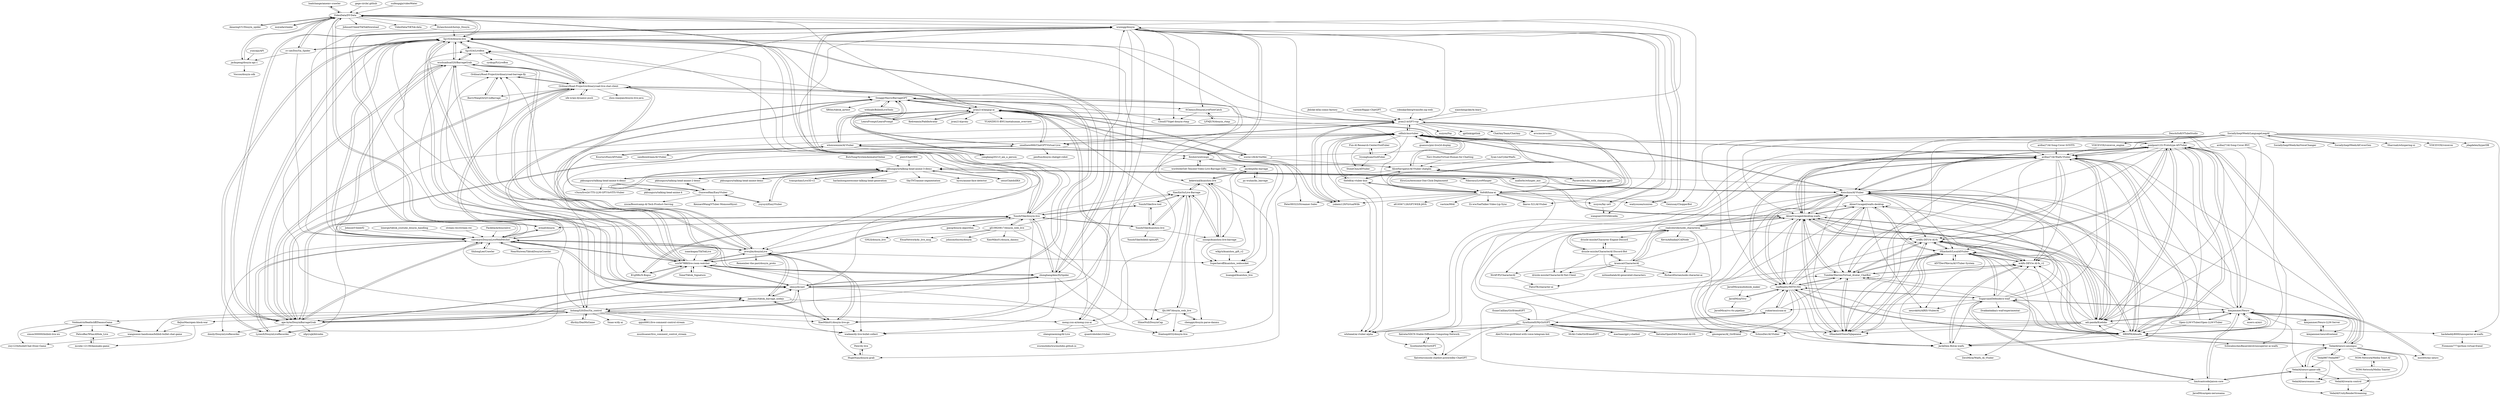 digraph G {
"loadchange/amemv-crawler" -> "VideoData/DY-Data" ["e"=1]
"simon300000/bilibili-live-ws" -> "VoidmatrixHeathcliff/DanmuGame" ["e"=1]
"ButzYung/SystemAnimatorOnline" -> "pkhungurn/talking-head-anime-3-demo" ["e"=1]
"AmazingUU/Douyin_spider" -> "VideoData/DY-Data" ["e"=1]
"guansss/pixi-live2d-display" -> "cdfmlr/muvtuber" ["e"=1]
"xiaochengcike/Ai-learn" -> "jiran214/GPT-vup" ["e"=1]
"uezo/ChatdollKit" -> "pkhungurn/talking-head-anime-3-demo" ["e"=1]
"gege-circle/.github" -> "VideoData/DY-Data" ["e"=1]
"pkhungurn/talking-head-anime-demo" -> "pkhungurn/talking-head-anime-3-demo" ["e"=1]
"DenchiSoft/VTubeStudio" -> "ponlponl123/-Prototype-AIVTuber" ["e"=1]
"DenchiSoft/VTubeStudio" -> "ardha27/AI-Waifu-Vtuber" ["e"=1]
"DenchiSoft/VTubeStudio" -> "adi-panda/Kuebiko" ["e"=1]
"DenchiSoft/VTubeStudio" -> "kimjammer/Neuro" ["e"=1]
"moyada/stealer" -> "VideoData/DY-Data" ["e"=1]
"suifengqjn/videoWater" -> "VideoData/DY-Data" ["e"=1]
"withsalt/BilibiliLiveTools" -> "SwaggyMacro/BarrageGPT" ["e"=1]
"jaydenjd/ks-barrage" -> "kekewind/kuaishou-live"
"jaydenjd/ks-barrage" -> "Superheroff/kuaishou_websocket"
"jaydenjd/ks-barrage" -> "py-wuhao/ks_barrage" ["e"=1]
"jaydenjd/ks-barrage" -> "zzzzqs/kuaishou-live-barrage"
"py-wuhao/ks_barrage" -> "jaydenjd/ks-barrage" ["e"=1]
"VideoData/DY-Data" -> "jackspeng/douyin-api-1"
"VideoData/DY-Data" -> "erma0/douyin" ["e"=1]
"VideoData/DY-Data" -> "cv-cat/DouYin_Spider" ["e"=1]
"VideoData/DY-Data" -> "Sjj1024/douyin-live"
"VideoData/DY-Data" -> "Johnserf-Seed/TikTokDownload" ["e"=1]
"VideoData/DY-Data" -> "VideoData/TiKTok-data" ["e"=1]
"VideoData/DY-Data" -> "AmazingUU/Douyin_spider" ["e"=1]
"VideoData/DY-Data" -> "YunzhiYike/douyin-live"
"VideoData/DY-Data" -> "saermart/DouyinLiveWebFetcher"
"VideoData/DY-Data" -> "loadchange/amemv-crawler" ["e"=1]
"VideoData/DY-Data" -> "moyada/stealer" ["e"=1]
"VideoData/DY-Data" -> "Dylanchouxd/Autojs_Douyin" ["e"=1]
"VideoData/DY-Data" -> "Geniusay/ChopperBot" ["e"=1]
"VideoData/DY-Data" -> "jiran214/langup-ai"
"VideoData/DY-Data" -> "wwengg/douyin"
"pkhungurn/talking-head-anime-2-demo" -> "pkhungurn/talking-head-anime-3-demo" ["e"=1]
"pkhungurn/talking-head-anime-2-demo" -> "GunwooHan/EasyVtuber" ["e"=1]
"VOICEVOX/voicevox_engine" -> "ardha27/AI-Waifu-Vtuber" ["e"=1]
"jackspeng/douyin-api-1" -> "Voccoo/douyin-sdk"
"jackspeng/douyin-api-1" -> "VideoData/DY-Data"
"yuyuyzl/EasyVtuber" -> "GunwooHan/EasyVtuber" ["e"=1]
"yuyuyzl/EasyVtuber" -> "pkhungurn/talking-head-anime-3-demo" ["e"=1]
"GunwooHan/EasyVtuber" -> "yuyuyzl/EasyVtuber" ["e"=1]
"GunwooHan/EasyVtuber" -> "pkhungurn/talking-head-anime-3-demo"
"GunwooHan/EasyVtuber" -> "pkhungurn/talking-head-anime-2-demo" ["e"=1]
"GunwooHan/EasyVtuber" -> "KennardWang/VTuber-MomoseHiyori" ["e"=1]
"GunwooHan/EasyVtuber" -> "zzsza/Boostcamp-AI-Tech-Product-Serving" ["e"=1]
"GunwooHan/EasyVtuber" -> "cdfmlr/muvtuber"
"erma0/douyin" -> "VideoData/DY-Data" ["e"=1]
"erma0/douyin" -> "saermart/DouyinLiveWebFetcher" ["e"=1]
"erma0/douyin" -> "YunzhiYike/douyin-live" ["e"=1]
"qqxx6661/live-comment-control-stream" -> "muzihuaner/live_comment_control_stream"
"VoidmatrixHeathcliff/DanmuGame" -> "wangwenxi-handsome/bilibili-bullet-chat-game"
"VoidmatrixHeathcliff/DanmuGame" -> "PaticoBar/WhacAMole_Live"
"VoidmatrixHeathcliff/DanmuGame" -> "zwy1234/bulletChat-Draw-Game"
"VoidmatrixHeathcliff/DanmuGame" -> "simon300000/bilibili-live-ws" ["e"=1]
"isaackogan/TikTokLive" -> "scx567888/live-room-watcher" ["e"=1]
"gll19920817/douyin_web_live" -> "johnsmithsren/douyin"
"gll19920817/douyin_web_live" -> "XiaoMiku01/douyin_danmu"
"gll19920817/douyin_web_live" -> "GNLX/douyin_live"
"gll19920817/douyin_web_live" -> "EhuaNetwork/dy_live_msg"
"gll19920817/douyin_web_live" -> "XiaoXinYo/Live-Barrage"
"gll19920817/douyin_web_live" -> "YunzhiYike/douyin-live"
"gll19920817/douyin_web_live" -> "SlimeNull/DouyinCap"
"machaao/gpt-j-chatbot" -> "Synthintel0/MyGirlGPT"
"yuncaiji/API" -> "jackspeng/douyin-api-1" ["e"=1]
"PaticoBar/WhacAMole_Live" -> "mcube-12139/danmaku-game"
"mcube-12139/danmaku-game" -> "PaticoBar/WhacAMole_Live"
"fjh1997/douyin_web_live" -> "XiaoXinYo/Live-Barrage"
"fjh1997/douyin_web_live" -> "SlimeNull/DouyinCap"
"fjh1997/douyin_web_live" -> "freeloop4032/douyin-live"
"fjh1997/douyin_web_live" -> "chenggx/douyin-parse-danmu"
"Johnserf-Seed/f2" -> "saermart/DouyinLiveWebFetcher" ["e"=1]
"ponlponl123/-Prototype-AIVTuber" -> "HRNPH/AIwaifu"
"ponlponl123/-Prototype-AIVTuber" -> "wAIfu-DEV/w-AI-fu"
"ponlponl123/-Prototype-AIVTuber" -> "kimjammer/Neuro"
"ponlponl123/-Prototype-AIVTuber" -> "adi-panda/Kuebiko"
"ponlponl123/-Prototype-AIVTuber" -> "ardha27/AI-Waifu-Vtuber"
"ponlponl123/-Prototype-AIVTuber" -> "VedalAI/neuro-amongus"
"ponlponl123/-Prototype-AIVTuber" -> "wAIfu-DEV/w-AI-fu_v2"
"ponlponl123/-Prototype-AIVTuber" -> "Koischizo/AI-Vtuber"
"ponlponl123/-Prototype-AIVTuber" -> "AlizerUncaged/desktop-waifu"
"ponlponl123/-Prototype-AIVTuber" -> "TumblerWarren/Virtual_Avatar_ChatBot"
"ponlponl123/-Prototype-AIVTuber" -> "JarikDem-Bot/ai-waifu"
"ponlponl123/-Prototype-AIVTuber" -> "0Xiaohei0/VoiceToJapanese"
"ponlponl123/-Prototype-AIVTuber" -> "SchwabischesBauernbrot/unsuperior-ai-waifu"
"ponlponl123/-Prototype-AIVTuber" -> "whiteeat/ai-vtuber-alpha"
"ponlponl123/-Prototype-AIVTuber" -> "cdfmlr/muvtuber"
"lishang520/DouYin_control" -> "ape-byte/DouyinBarrageGrab"
"lishang520/DouYin_control" -> "dhrdzy/DanMuGame"
"lishang520/DouYin_control" -> "VoidmatrixHeathcliff/DanmuGame"
"lishang520/DouYin_control" -> "KeJunMao/open-block-war"
"lishang520/DouYin_control" -> "jiansenc/tiktok_barrage_nodejs"
"lishang520/DouYin_control" -> "meng-yun-ai/meng-yun-ai"
"lishang520/DouYin_control" -> "SwaggyMacro/BarrageGPT"
"lishang520/DouYin_control" -> "wadeee/dy-live-bullet-collect"
"lishang520/DouYin_control" -> "qqxx6661/live-comment-control-stream"
"lishang520/DouYin_control" -> "wangwenxi-handsome/bilibili-bullet-chat-game"
"lishang520/DouYin_control" -> "Sjj1024/douyin-live"
"lishang520/DouYin_control" -> "XiaoMiku01/douyin-live-go"
"lishang520/DouYin_control" -> "saermart/DouyinLiveWebFetcher"
"lishang520/DouYin_control" -> "skmcj/dycast"
"lishang520/DouYin_control" -> "5mao-w/dy-ai"
"transpchan/Live3D-v2" -> "pkhungurn/talking-head-anime-3-demo" ["e"=1]
"adi-panda/Kuebiko" -> "Koischizo/AI-Vtuber"
"adi-panda/Kuebiko" -> "ardha27/AI-Waifu-Vtuber"
"adi-panda/Kuebiko" -> "AlizerUncaged/desktop-waifu"
"adi-panda/Kuebiko" -> "ponlponl123/-Prototype-AIVTuber"
"adi-panda/Kuebiko" -> "0Xiaohei0/VoiceToJapanese"
"adi-panda/Kuebiko" -> "HRNPH/AIwaifu"
"adi-panda/Kuebiko" -> "wAIfu-DEV/w-AI-fu"
"adi-panda/Kuebiko" -> "wAIfu-DEV/w-AI-fu_v2"
"adi-panda/Kuebiko" -> "1neReality/MITSUHA"
"adi-panda/Kuebiko" -> "pkhungurn/talking-head-anime-3-demo"
"adi-panda/Kuebiko" -> "hackdaddy8000/unsuperior-ai-waifu"
"adi-panda/Kuebiko" -> "0Xiaohei0/LocalAIVtuber"
"adi-panda/Kuebiko" -> "SchizoDev/AI-Vtuber"
"adi-panda/Kuebiko" -> "whiteeat/ai-vtuber-alpha"
"adi-panda/Kuebiko" -> "kimjammer/Neuro"
"mallorbc/whisper_mic" -> "pkhungurn/talking-head-anime-3-demo" ["e"=1]
"mallorbc/whisper_mic" -> "Koischizo/AI-Vtuber" ["e"=1]
"ape-byte/DouyinBarrageGrab" -> "saermart/DouyinLiveWebFetcher"
"ape-byte/DouyinBarrageGrab" -> "Sjj1024/douyin-live"
"ape-byte/DouyinBarrageGrab" -> "lishang520/DouYin_control"
"ape-byte/DouyinBarrageGrab" -> "wushuaihua520/BarrageGrab"
"ape-byte/DouyinBarrageGrab" -> "skmcj/dycast"
"ape-byte/DouyinBarrageGrab" -> "scx567888/live-room-watcher"
"ape-byte/DouyinBarrageGrab" -> "YunzhiYike/douyin-live"
"ape-byte/DouyinBarrageGrab" -> "OrdinaryRoad-Project/ordinaryroad-live-chat-client"
"ape-byte/DouyinBarrageGrab" -> "LyzenX/DouyinLiveRecorder" ["e"=1]
"ape-byte/DouyinBarrageGrab" -> "wwengg/douyin"
"ape-byte/DouyinBarrageGrab" -> "smallnew666/ChatGPT-Virtual-Live"
"ape-byte/DouyinBarrageGrab" -> "zhonghangAlex/DySpider"
"ape-byte/DouyinBarrageGrab" -> "ihmily/DouyinLiveRecorder" ["e"=1]
"ape-byte/DouyinBarrageGrab" -> "jiansenc/tiktok_barrage_nodejs"
"ape-byte/DouyinBarrageGrab" -> "xfgryujk/blivedm" ["e"=1]
"Nikorasu/LiveWhisper" -> "pkhungurn/talking-head-anime-3-demo" ["e"=1]
"Nikorasu/LiveWhisper" -> "SchizoDev/AI-Vtuber" ["e"=1]
"gmongaras/AI_Girlfriend" -> "Synthintel0/MyGirlGPT"
"LyzenX/DouyinLiveRecorder" -> "saermart/DouyinLiveWebFetcher" ["e"=1]
"LyzenX/DouyinLiveRecorder" -> "Sjj1024/douyin-live" ["e"=1]
"hackdaddy8000/unsuperior-ai-waifu" -> "Firemoon777/python-virtual-friend"
"realcoloride/node_characterai" -> "kramcat/CharacterAI"
"realcoloride/node_characterai" -> "AlizerUncaged/desktop-waifu"
"realcoloride/node_characterai" -> "RichardDorian/node-character.ai"
"realcoloride/node_characterai" -> "drizzle-mizzle/CharacterAI-Discord-Bot"
"realcoloride/node_characterai" -> "drizzle-mizzle/CharacterAI-Net-Client"
"realcoloride/node_characterai" -> "KevinAdhaikal/CAINode"
"realcoloride/node_characterai" -> "drizzle-mizzle/Character-Engine-Discord"
"realcoloride/node_characterai" -> "Xtr4F/PyCharacterAI"
"realcoloride/node_characterai" -> "ardha27/AI-Waifu-Vtuber"
"realcoloride/node_characterai" -> "wAIfu-DEV/w-AI-fu"
"realcoloride/node_characterai" -> "Koischizo/AI-Vtuber"
"realcoloride/node_characterai" -> "0Xiaohei0/VoiceToJapanese"
"realcoloride/node_characterai" -> "AlizerUncaged/waifu-desktop"
"YunzhiYike/douyin-live" -> "YunzhiYike/kuaishou-live"
"YunzhiYike/douyin-live" -> "scx567888/live-room-watcher"
"YunzhiYike/douyin-live" -> "YunzhiYike/live-tool"
"YunzhiYike/douyin-live" -> "zhonghangAlex/DySpider"
"YunzhiYike/douyin-live" -> "ape-byte/DouyinBarrageGrab"
"YunzhiYike/douyin-live" -> "B1gM8c/X-Bogus" ["e"=1]
"YunzhiYike/douyin-live" -> "XiaoMiku01/douyin-live-go"
"YunzhiYike/douyin-live" -> "wwengg/douyin"
"YunzhiYike/douyin-live" -> "XiaoXinYo/Live-Barrage"
"YunzhiYike/douyin-live" -> "Sjj1024/douyin-live"
"YunzhiYike/douyin-live" -> "LyzenX/DouyinLiveRecorder" ["e"=1]
"YunzhiYike/douyin-live" -> "erma0/douyin" ["e"=1]
"YunzhiYike/douyin-live" -> "jpacg/douyin-algorithm" ["e"=1]
"YunzhiYike/douyin-live" -> "VideoData/DY-Data"
"YunzhiYike/douyin-live" -> "gll19920817/douyin_web_live"
"pkhungurn/talking-head-anime-3-demo" -> "pkhungurn/talking-head-anime-2-demo" ["e"=1]
"pkhungurn/talking-head-anime-3-demo" -> "harlanhong/awesome-talking-head-generation" ["e"=1]
"pkhungurn/talking-head-anime-3-demo" -> "pkhungurn/talking-head-anime-4-demo"
"pkhungurn/talking-head-anime-3-demo" -> "mallorbc/whisper_mic" ["e"=1]
"pkhungurn/talking-head-anime-3-demo" -> "yuyuyzl/EasyVtuber" ["e"=1]
"pkhungurn/talking-head-anime-3-demo" -> "pkhungurn/talking-head-anime-demo" ["e"=1]
"pkhungurn/talking-head-anime-3-demo" -> "GunwooHan/EasyVtuber"
"pkhungurn/talking-head-anime-3-demo" -> "transpchan/Live3D-v2" ["e"=1]
"pkhungurn/talking-head-anime-3-demo" -> "Koischizo/AI-Vtuber"
"pkhungurn/talking-head-anime-3-demo" -> "Nikorasu/LiveWhisper" ["e"=1]
"pkhungurn/talking-head-anime-3-demo" -> "ardha27/AI-Waifu-Vtuber"
"pkhungurn/talking-head-anime-3-demo" -> "uezo/ChatdollKit" ["e"=1]
"pkhungurn/talking-head-anime-3-demo" -> "AlizerUncaged/desktop-waifu"
"pkhungurn/talking-head-anime-3-demo" -> "SkyTNT/anime-segmentation" ["e"=1]
"pkhungurn/talking-head-anime-3-demo" -> "hysts/anime-face-detector" ["e"=1]
"Paraworks/vits_with_chatgpt-gpt3" -> "AliceNavigator/AI-Vtuber-chatglm" ["e"=1]
"lonerge/tiktok_youtube_douyin_handling" -> "saermart/DouyinLiveWebFetcher" ["e"=1]
"scx567888/live-room-watcher" -> "OrdinaryRoad-Project/ordinaryroad-live-chat-client"
"scx567888/live-room-watcher" -> "YunzhiYike/douyin-live"
"scx567888/live-room-watcher" -> "saermart/DouyinLiveWebFetcher"
"scx567888/live-room-watcher" -> "jwwsjlm/douyinLive"
"scx567888/live-room-watcher" -> "Sjj1024/douyin-live"
"scx567888/live-room-watcher" -> "ape-byte/DouyinBarrageGrab"
"scx567888/live-room-watcher" -> "skmcj/dycast"
"scx567888/live-room-watcher" -> "XiaoMiku01/douyin-live-go"
"scx567888/live-room-watcher" -> "5ime/Tiktok_Signature" ["e"=1]
"scx567888/live-room-watcher" -> "zhonghangAlex/DySpider"
"scx567888/live-room-watcher" -> "B1gM8c/X-Bogus" ["e"=1]
"scx567888/live-room-watcher" -> "OrdinaryRoad-Project/ordinaryroad-barrage-fly"
"scx567888/live-room-watcher" -> "SwaggyMacro/BarrageGPT"
"scx567888/live-room-watcher" -> "wushuaihua520/BarrageGrab"
"scx567888/live-room-watcher" -> "wadeee/dy-live-bullet-collect"
"wangwenxi-handsome/bilibili-bullet-chat-game" -> "VoidmatrixHeathcliff/DanmuGame"
"wangwenxi-handsome/bilibili-bullet-chat-game" -> "zwy1234/bulletChat-Draw-Game"
"XiaoXinYo/Live-Barrage" -> "zzzzqs/kuaishou-live-barrage"
"XiaoXinYo/Live-Barrage" -> "fjh1997/douyin_web_live"
"XiaoXinYo/Live-Barrage" -> "SlimeNull/DouyinCap"
"XiaoXinYo/Live-Barrage" -> "kekewind/kuaishou-live"
"XiaoXinYo/Live-Barrage" -> "YunzhiYike/live-tool"
"XiaoXinYo/Live-Barrage" -> "YunzhiYike/kuaishou-live"
"kekewind/kuaishou-live" -> "jaydenjd/ks-barrage"
"kekewind/kuaishou-live" -> "zzzzqs/kuaishou-live-barrage"
"kekewind/kuaishou-live" -> "Superheroff/kuaishou_websocket"
"kekewind/kuaishou-live" -> "XiaoXinYo/Live-Barrage"
"drizzle-mizzle/CharacterAI-Discord-Bot" -> "drizzle-mizzle/Character-Engine-Discord"
"drizzle-mizzle/CharacterAI-Discord-Bot" -> "realcoloride/node_characterai"
"drizzle-mizzle/CharacterAI-Discord-Bot" -> "kramcat/CharacterAI"
"drizzle-mizzle/CharacterAI-Discord-Bot" -> "drizzle-mizzle/CharacterAI-Net-Client"
"drizzle-mizzle/CharacterAI-Discord-Bot" -> "RichardDorian/node-character.ai"
"YunzhiYike/kuaishou-live" -> "YunzhiYike/live-tool"
"YunzhiYike/kuaishou-live" -> "YunzhiYike/douyin-live"
"YunzhiYike/kuaishou-live" -> "YunzhiYike/bilibili-openAPi"
"YunzhiYike/kuaishou-live" -> "XiaoXinYo/Live-Barrage"
"YunzhiYike/kuaishou-live" -> "zzzzqs/kuaishou-live-barrage"
"freeloop4032/douyin-live" -> "kekewind/kuaishou-live"
"dhrdzy/DanMuGame" -> "lishang520/DouYin_control"
"zzzzqs/kuaishou-live-barrage" -> "kekewind/kuaishou-live"
"zzzzqs/kuaishou-live-barrage" -> "Superheroff/kuaishou_websocket"
"zzzzqs/kuaishou-live-barrage" -> "XiaoXinYo/Live-Barrage"
"YunzhiYike/live-tool" -> "YunzhiYike/kuaishou-live"
"YunzhiYike/live-tool" -> "XiaoXinYo/Live-Barrage"
"YunzhiYike/live-tool" -> "YunzhiYike/douyin-live"
"EniasCailliau/GirlfriendGPT" -> "Synthintel0/MyGirlGPT" ["e"=1]
"jiran214/GPT-vup" -> "jiran214/langup-ai"
"jiran214/GPT-vup" -> "smallnew666/ChatGPT-Virtual-Live"
"jiran214/GPT-vup" -> "yakami129/VirtualWife" ["e"=1]
"jiran214/GPT-vup" -> "cdfmlr/muvtuber"
"jiran214/GPT-vup" -> "0x648/luna-ai"
"jiran214/GPT-vup" -> "Ikaros-521/AI-Vtuber" ["e"=1]
"jiran214/GPT-vup" -> "xszyou/Fay" ["e"=1]
"jiran214/GPT-vup" -> "Sjj1024/douyin-live"
"jiran214/GPT-vup" -> "gptlink/gptlink" ["e"=1]
"jiran214/GPT-vup" -> "VideoData/DY-Data"
"jiran214/GPT-vup" -> "SwaggyMacro/BarrageGPT"
"jiran214/GPT-vup" -> "ape-byte/DouyinBarrageGrab"
"jiran214/GPT-vup" -> "wwengg/douyin"
"jiran214/GPT-vup" -> "ChatAnyTeam/ChatAny" ["e"=1]
"jiran214/GPT-vup" -> "avscms/avscms" ["e"=1]
"fiatrete/OpenDAN-Personal-AI-OS" -> "Synthintel0/MyGirlGPT" ["e"=1]
"SociallyIneptWeeb/LanguageLeapAI" -> "SociallyIneptWeeb/AniVoiceChanger" ["e"=1]
"SociallyIneptWeeb/LanguageLeapAI" -> "SociallyIneptWeeb/AICoverGen" ["e"=1]
"SociallyIneptWeeb/LanguageLeapAI" -> "0Xiaohei0/VoiceToJapanese"
"SociallyIneptWeeb/LanguageLeapAI" -> "Koischizo/AI-Vtuber"
"SociallyIneptWeeb/LanguageLeapAI" -> "ardha27/AI-Waifu-Vtuber"
"SociallyIneptWeeb/LanguageLeapAI" -> "1neReality/MITSUHA"
"SociallyIneptWeeb/LanguageLeapAI" -> "AlizerUncaged/desktop-waifu"
"SociallyIneptWeeb/LanguageLeapAI" -> "adi-panda/Kuebiko"
"SociallyIneptWeeb/LanguageLeapAI" -> "ponlponl123/-Prototype-AIVTuber"
"SociallyIneptWeeb/LanguageLeapAI" -> "VOICEVOX/voicevox_engine" ["e"=1]
"SociallyIneptWeeb/LanguageLeapAI" -> "SchizoDev/AI-Vtuber"
"SociallyIneptWeeb/LanguageLeapAI" -> "Sharrnah/whispering-ui" ["e"=1]
"SociallyIneptWeeb/LanguageLeapAI" -> "VOICEVOX/voicevox" ["e"=1]
"SociallyIneptWeeb/LanguageLeapAI" -> "hackdaddy8000/unsuperior-ai-waifu"
"SociallyIneptWeeb/LanguageLeapAI" -> "jdagdelen/hyperDB" ["e"=1]
"pixiv/ChatVRM" -> "pkhungurn/talking-head-anime-3-demo" ["e"=1]
"Syan-Lin/CyberWaifu" -> "AliceNavigator/AI-Vtuber-chatglm" ["e"=1]
"cdfmlr/muvtuber" -> "whiteeat/ai-vtuber-alpha"
"cdfmlr/muvtuber" -> "Koischizo/AI-Vtuber"
"cdfmlr/muvtuber" -> "0x648/ai-vtuber-kun"
"cdfmlr/muvtuber" -> "ardha27/AI-Waifu-Vtuber"
"cdfmlr/muvtuber" -> "AliceNavigator/AI-Vtuber-chatglm"
"cdfmlr/muvtuber" -> "jiran214/GPT-vup"
"cdfmlr/muvtuber" -> "lvyonghuan/GoATuber"
"cdfmlr/muvtuber" -> "guansss/pixi-live2d-display" ["e"=1]
"cdfmlr/muvtuber" -> "0x648/luna-ai"
"cdfmlr/muvtuber" -> "ponlponl123/-Prototype-AIVTuber"
"cdfmlr/muvtuber" -> "AlizerUncaged/desktop-waifu"
"cdfmlr/muvtuber" -> "whoiswennie/AI-Vtuber"
"cdfmlr/muvtuber" -> "smallnew666/ChatGPT-Virtual-Live"
"cdfmlr/muvtuber" -> "yakami129/VirtualWife" ["e"=1]
"cdfmlr/muvtuber" -> "Fun-AI-Research-Center/GoATuber"
"AlizerUncaged/desktop-waifu" -> "1neReality/MITSUHA"
"AlizerUncaged/desktop-waifu" -> "ardha27/AI-Waifu-Vtuber"
"AlizerUncaged/desktop-waifu" -> "AlizerUncaged/waifu-desktop"
"AlizerUncaged/desktop-waifu" -> "HRNPH/AIwaifu"
"AlizerUncaged/desktop-waifu" -> "Koischizo/AI-Vtuber"
"AlizerUncaged/desktop-waifu" -> "wAIfu-DEV/w-AI-fu"
"AlizerUncaged/desktop-waifu" -> "TumblerWarren/Virtual_Avatar_ChatBot"
"AlizerUncaged/desktop-waifu" -> "0Xiaohei0/VoiceToJapanese"
"AlizerUncaged/desktop-waifu" -> "adi-panda/Kuebiko"
"AlizerUncaged/desktop-waifu" -> "realcoloride/node_characterai"
"AlizerUncaged/desktop-waifu" -> "SchizoDev/AI-Vtuber"
"AlizerUncaged/desktop-waifu" -> "wAIfu-DEV/w-AI-fu_v2"
"AlizerUncaged/desktop-waifu" -> "ponlponl123/-Prototype-AIVTuber"
"AlizerUncaged/desktop-waifu" -> "JarikDem-Bot/ai-waifu"
"AlizerUncaged/desktop-waifu" -> "pkhungurn/talking-head-anime-3-demo"
"smallnew666/ChatGPT-Virtual-Live" -> "jiran214/GPT-vup"
"smallnew666/ChatGPT-Virtual-Live" -> "fire4nt/wxlivespy"
"smallnew666/ChatGPT-Virtual-Live" -> "SwaggyMacro/BarrageGPT"
"smallnew666/ChatGPT-Virtual-Live" -> "jiran214/langup-ai"
"smallnew666/ChatGPT-Virtual-Live" -> "ape-byte/DouyinBarrageGrab"
"smallnew666/ChatGPT-Virtual-Live" -> "lishang520/DouYin_control"
"smallnew666/ChatGPT-Virtual-Live" -> "pen9un/douyin-chatgpt-robot" ["e"=1]
"VedalAI/neuro-amongus" -> "Vedal987/Vedal987"
"VedalAI/neuro-amongus" -> "ponlponl123/-Prototype-AIVTuber"
"VedalAI/neuro-amongus" -> "HRNPH/AIwaifu"
"VedalAI/neuro-amongus" -> "kimjammer/Neuro"
"VedalAI/neuro-amongus" -> "VedalAI/neuro-game-sdk"
"VedalAI/neuro-amongus" -> "VedalAI/UnityRenderStreaming"
"VedalAI/neuro-amongus" -> "VedalAI/neurosama.com"
"VedalAI/neuro-amongus" -> "VedalAI/swarm-control"
"VedalAI/neuro-amongus" -> "ardha27/AI-Waifu-Vtuber"
"VedalAI/neuro-amongus" -> "morettt/my-neuro" ["e"=1]
"VedalAI/neuro-amongus" -> "adi-panda/Kuebiko"
"VedalAI/neuro-amongus" -> "Koischizo/AI-Vtuber"
"VedalAI/neuro-amongus" -> "NOM-Network/Melba-Toast-AI"
"Ikaros-521/AI-Vtuber" -> "0x648/luna-ai" ["e"=1]
"Navi-Studio/Virtual-Human-for-Chatting" -> "AliceNavigator/AI-Vtuber-chatglm" ["e"=1]
"jbilcke-hf/ai-comic-factory" -> "jiran214/GPT-vup" ["e"=1]
"yakami129/VirtualWife" -> "jiran214/langup-ai" ["e"=1]
"yakami129/VirtualWife" -> "jiran214/GPT-vup" ["e"=1]
"drizzle-mizzle/Character-Engine-Discord" -> "drizzle-mizzle/CharacterAI-Discord-Bot"
"0x648/ai-vtuber-kun" -> "0x648/luna-ai"
"0x648/ai-vtuber-kun" -> "AliceNavigator/AI-Vtuber-chatglm"
"0x648/ai-vtuber-kun" -> "whiteeat/ai-vtuber-alpha"
"0x648/ai-vtuber-kun" -> "cdfmlr/muvtuber"
"0x648/luna-ai" -> "0x648/ai-vtuber-kun"
"0x648/luna-ai" -> "Ikaros-521/AI-Vtuber" ["e"=1]
"0x648/luna-ai" -> "jiran214/GPT-vup"
"0x648/luna-ai" -> "jiran214/langup-ai"
"0x648/luna-ai" -> "cdfmlr/muvtuber"
"0x648/luna-ai" -> "Geniusay/ChopperBot" ["e"=1]
"0x648/luna-ai" -> "yakami129/VirtualWife" ["e"=1]
"0x648/luna-ai" -> "AliceNavigator/AI-Vtuber-chatglm"
"0x648/luna-ai" -> "a616567126/GPT-WEB-JAVA" ["e"=1]
"0x648/luna-ai" -> "SwaggyMacro/BarrageGPT"
"0x648/luna-ai" -> "xszyou/fay-ue5" ["e"=1]
"0x648/luna-ai" -> "waityousea/xuniren" ["e"=1]
"0x648/luna-ai" -> "vastxie/99AI" ["e"=1]
"0x648/luna-ai" -> "PeterH0323/Streamer-Sales" ["e"=1]
"0x648/luna-ai" -> "Zz-ww/SadTalker-Video-Lip-Sync" ["e"=1]
"AliceNavigator/AI-Vtuber-chatglm" -> "0x648/ai-vtuber-kun"
"AliceNavigator/AI-Vtuber-chatglm" -> "whiteeat/ai-vtuber-alpha"
"AliceNavigator/AI-Vtuber-chatglm" -> "cdfmlr/muvtuber"
"AliceNavigator/AI-Vtuber-chatglm" -> "Paraworks/vits_with_chatgpt-gpt3" ["e"=1]
"kramcat/CharacterAI" -> "realcoloride/node_characterai"
"kramcat/CharacterAI" -> "Xtr4F/PyCharacterAI"
"kramcat/CharacterAI" -> "drizzle-mizzle/CharacterAI-Discord-Bot"
"kramcat/CharacterAI" -> "FalcoTK/character-ai"
"kramcat/CharacterAI" -> "RichardDorian/node-character.ai"
"kramcat/CharacterAI" -> "drizzle-mizzle/CharacterAI-Net-Client"
"kramcat/CharacterAI" -> "ardha27/AI-Waifu-Vtuber"
"kramcat/CharacterAI" -> "mitmedialab/AI-generated-characters" ["e"=1]
"kramcat/CharacterAI" -> "AlizerUncaged/desktop-waifu"
"JarodMica/audiobook_maker" -> "JarodMica/Vivy" ["e"=1]
"ElricLiu/Awesome-One-Click-Deployment" -> "0x648/luna-ai" ["e"=1]
"B1gM8c/X-Bogus" -> "YunzhiYike/douyin-live" ["e"=1]
"B1gM8c/X-Bogus" -> "scx567888/live-room-watcher" ["e"=1]
"B1gM8c/X-Bogus" -> "Sjj1024/douyin-live" ["e"=1]
"LearnPrompt/LearnPrompt" -> "jiran214/langup-ai" ["e"=1]
"vastxie/Happy-ChatGPT" -> "jiran214/GPT-vup" ["e"=1]
"ardha27/AI-Song-Cover-RVC" -> "ardha27/AI-Waifu-Vtuber" ["e"=1]
"ardha27/AI-Song-Cover-RVC" -> "HRNPH/AIwaifu" ["e"=1]
"wAIfu-DEV/w-AI-fu_v2" -> "wAIfu-DEV/w-AI-fu"
"wAIfu-DEV/w-AI-fu_v2" -> "0Xiaohei0/LocalAIVtuber"
"wAIfu-DEV/w-AI-fu_v2" -> "JarikDem-Bot/ai-waifu"
"wAIfu-DEV/w-AI-fu_v2" -> "TumblerWarren/Virtual_Avatar_ChatBot"
"Synthintel0/MyGirlGPT" -> "gmongaras/AI_Girlfriend"
"Synthintel0/MyGirlGPT" -> "yukiarimo/yuna-ai"
"Synthintel0/MyGirlGPT" -> "Synthintel/MyGirlGPT"
"Synthintel0/MyGirlGPT" -> "machaao/gpt-j-chatbot"
"Synthintel0/MyGirlGPT" -> "fiatrete/OpenDAN-Personal-AI-OS" ["e"=1]
"Synthintel0/MyGirlGPT" -> "AlexTs10/ai-girlfriend-with-voice-telegram-bot"
"Synthintel0/MyGirlGPT" -> "1neReality/MITSUHA"
"Synthintel0/MyGirlGPT" -> "AlizerUncaged/desktop-waifu"
"Synthintel0/MyGirlGPT" -> "MrAli-Code/GirlfriendGPT"
"Synthintel0/MyGirlGPT" -> "fiatrete/console-chatbot-poweredby-ChatGPT"
"Synthintel0/MyGirlGPT" -> "fiatrete/SDCN-Stable-Diffusion-Computing-Network"
"Synthintel0/MyGirlGPT" -> "TumblerWarren/Virtual_Avatar_ChatBot"
"skmcj/dycast" -> "saermart/DouyinLiveWebFetcher"
"skmcj/dycast" -> "OrdinaryRoad-Project/ordinaryroad-live-chat-client"
"skmcj/dycast" -> "Sjj1024/douyin-live"
"skmcj/dycast" -> "ape-byte/DouyinBarrageGrab"
"skmcj/dycast" -> "jiansenc/tiktok_barrage_nodejs"
"skmcj/dycast" -> "scx567888/live-room-watcher"
"skmcj/dycast" -> "zhonghangAlex/DySpider"
"skmcj/dycast" -> "Sjj1024/LiveBox"
"skmcj/dycast" -> "wadeee/dy-live-bullet-collect"
"skmcj/dycast" -> "fire4nt/wxlivespy"
"skmcj/dycast" -> "jwwsjlm/douyinLive"
"skmcj/dycast" -> "freeloop4032/douyin-live"
"skmcj/dycast" -> "lishang520/DouYin_control"
"skmcj/dycast" -> "wushuaihua520/BarrageGrab"
"skmcj/dycast" -> "wwengg/douyin"
"TumblerWarren/Virtual_Avatar_ChatBot" -> "wAIfu-DEV/w-AI-fu"
"TumblerWarren/Virtual_Avatar_ChatBot" -> "0Xiaohei0/LocalAIVtuber"
"TumblerWarren/Virtual_Avatar_ChatBot" -> "wAIfu-DEV/w-AI-fu_v2"
"TumblerWarren/Virtual_Avatar_ChatBot" -> "AlizerUncaged/desktop-waifu"
"TumblerWarren/Virtual_Avatar_ChatBot" -> "0Xiaohei0/VoiceToJapanese"
"TumblerWarren/Virtual_Avatar_ChatBot" -> "1neReality/MITSUHA"
"robinkarlberg/transfer.zip-web" -> "jiran214/GPT-vup" ["e"=1]
"SociallyIneptWeeb/AICoverGen" -> "SociallyIneptWeeb/LanguageLeapAI" ["e"=1]
"yangkang2021/I_am_a_person" -> "jiran214/langup-ai" ["e"=1]
"Sjj1024/douyin-live" -> "saermart/DouyinLiveWebFetcher"
"Sjj1024/douyin-live" -> "ape-byte/DouyinBarrageGrab"
"Sjj1024/douyin-live" -> "skmcj/dycast"
"Sjj1024/douyin-live" -> "scx567888/live-room-watcher"
"Sjj1024/douyin-live" -> "Sjj1024/LiveBox"
"Sjj1024/douyin-live" -> "zhonghangAlex/DySpider"
"Sjj1024/douyin-live" -> "cv-cat/DouYin_Spider" ["e"=1]
"Sjj1024/douyin-live" -> "wushuaihua520/BarrageGrab"
"Sjj1024/douyin-live" -> "OrdinaryRoad-Project/ordinaryroad-live-chat-client"
"Sjj1024/douyin-live" -> "LyzenX/DouyinLiveRecorder" ["e"=1]
"Sjj1024/douyin-live" -> "wadeee/dy-live-bullet-collect"
"Sjj1024/douyin-live" -> "wwengg/douyin"
"Sjj1024/douyin-live" -> "chenggx/douyin-parse-danmu"
"Sjj1024/douyin-live" -> "VideoData/DY-Data"
"Sjj1024/douyin-live" -> "jwwsjlm/douyinLive"
"waityousea/xuniren" -> "wwengg/douyin" ["e"=1]
"XiaoMiku01/douyin-live-go" -> "jwwsjlm/douyinLive"
"XiaoMiku01/douyin-live-go" -> "HughNian/douyin-grab"
"XiaoMiku01/douyin-live-go" -> "wadeee/dy-live-bullet-collect"
"XiaoMiku01/douyin-live-go" -> "jiansenc/tiktok_barrage_nodejs"
"Koischizo/AI-Vtuber" -> "ardha27/AI-Waifu-Vtuber"
"Koischizo/AI-Vtuber" -> "adi-panda/Kuebiko"
"Koischizo/AI-Vtuber" -> "AlizerUncaged/desktop-waifu"
"Koischizo/AI-Vtuber" -> "HRNPH/AIwaifu"
"Koischizo/AI-Vtuber" -> "wAIfu-DEV/w-AI-fu"
"Koischizo/AI-Vtuber" -> "cdfmlr/muvtuber"
"Koischizo/AI-Vtuber" -> "1neReality/MITSUHA"
"Koischizo/AI-Vtuber" -> "wAIfu-DEV/w-AI-fu_v2"
"Koischizo/AI-Vtuber" -> "0Xiaohei0/LocalAIVtuber"
"Koischizo/AI-Vtuber" -> "ponlponl123/-Prototype-AIVTuber"
"Koischizo/AI-Vtuber" -> "SchizoDev/AI-Vtuber"
"Koischizo/AI-Vtuber" -> "pkhungurn/talking-head-anime-3-demo"
"Koischizo/AI-Vtuber" -> "AlizerUncaged/waifu-desktop"
"Koischizo/AI-Vtuber" -> "0Xiaohei0/VoiceToJapanese"
"Koischizo/AI-Vtuber" -> "whiteeat/ai-vtuber-alpha"
"zhonghangAlex/DySpider" -> "freeloop4032/douyin-live"
"zhonghangAlex/DySpider" -> "YunzhiYike/douyin-live"
"zhonghangAlex/DySpider" -> "Sjj1024/douyin-live"
"zhonghangAlex/DySpider" -> "wadeee/dy-live-bullet-collect"
"zhonghangAlex/DySpider" -> "skmcj/dycast"
"zhonghangAlex/DySpider" -> "saermart/DouyinLiveWebFetcher"
"zhonghangAlex/DySpider" -> "scx567888/live-room-watcher"
"zhonghangAlex/DySpider" -> "Sjj1024/LiveBox"
"0Chencc/DouyinLiveFlowCatch" -> "LFMJUN/douyin_rtmp"
"0Chencc/DouyinLiveFlowCatch" -> "Cloud370/get-douyin-rtmp"
"SwaggyMacro/BarrageGPT" -> "meng-yun-ai/meng-yun-ai"
"SwaggyMacro/BarrageGPT" -> "Cloud370/get-douyin-rtmp"
"SwaggyMacro/BarrageGPT" -> "withsalt/BilibiliLiveTools" ["e"=1]
"SwaggyMacro/BarrageGPT" -> "lishang520/DouYin_control"
"SwaggyMacro/BarrageGPT" -> "0Chencc/DouyinLiveFlowCatch"
"SwaggyMacro/BarrageGPT" -> "scx567888/live-room-watcher"
"SwaggyMacro/BarrageGPT" -> "smallnew666/ChatGPT-Virtual-Live"
"SwaggyMacro/BarrageGPT" -> "jiran214/langup-ai"
"SwaggyMacro/BarrageGPT" -> "XRSec/tiktok_airtest" ["e"=1]
"fiatrete/SDCN-Stable-Diffusion-Computing-Network" -> "Synthintel/MyGirlGPT"
"fiatrete/SDCN-Stable-Diffusion-Computing-Network" -> "fiatrete/console-chatbot-poweredby-ChatGPT"
"ardha27/AI-Waifu-Vtuber" -> "Koischizo/AI-Vtuber"
"ardha27/AI-Waifu-Vtuber" -> "AlizerUncaged/desktop-waifu"
"ardha27/AI-Waifu-Vtuber" -> "HRNPH/AIwaifu"
"ardha27/AI-Waifu-Vtuber" -> "adi-panda/Kuebiko"
"ardha27/AI-Waifu-Vtuber" -> "1neReality/MITSUHA"
"ardha27/AI-Waifu-Vtuber" -> "ponlponl123/-Prototype-AIVTuber"
"ardha27/AI-Waifu-Vtuber" -> "wAIfu-DEV/w-AI-fu"
"ardha27/AI-Waifu-Vtuber" -> "cdfmlr/muvtuber"
"ardha27/AI-Waifu-Vtuber" -> "0Xiaohei0/VoiceToJapanese"
"ardha27/AI-Waifu-Vtuber" -> "0Xiaohei0/LocalAIVtuber"
"ardha27/AI-Waifu-Vtuber" -> "pkhungurn/talking-head-anime-3-demo"
"ardha27/AI-Waifu-Vtuber" -> "wAIfu-DEV/w-AI-fu_v2"
"ardha27/AI-Waifu-Vtuber" -> "TumblerWarren/Virtual_Avatar_ChatBot"
"ardha27/AI-Waifu-Vtuber" -> "JarikDem-Bot/ai-waifu"
"ardha27/AI-Waifu-Vtuber" -> "whiteeat/ai-vtuber-alpha"
"yukiarimo/yuna-ai" -> "Synthintel0/MyGirlGPT"
"yukiarimo/yuna-ai" -> "TumblerWarren/Virtual_Avatar_ChatBot"
"yukiarimo/yuna-ai" -> "1neReality/MITSUHA"
"JarikDem-Bot/ai-waifu" -> "ZeroMirai/Waifu_AI_Vtuber"
"JarikDem-Bot/ai-waifu" -> "wAIfu-DEV/w-AI-fu_v2"
"HRNPH/AIwaifu" -> "ponlponl123/-Prototype-AIVTuber"
"HRNPH/AIwaifu" -> "ardha27/AI-Waifu-Vtuber"
"HRNPH/AIwaifu" -> "AlizerUncaged/desktop-waifu"
"HRNPH/AIwaifu" -> "wAIfu-DEV/w-AI-fu"
"HRNPH/AIwaifu" -> "kimjammer/Neuro"
"HRNPH/AIwaifu" -> "1neReality/MITSUHA"
"HRNPH/AIwaifu" -> "Koischizo/AI-Vtuber"
"HRNPH/AIwaifu" -> "TumblerWarren/Virtual_Avatar_ChatBot"
"HRNPH/AIwaifu" -> "SchwabischesBauernbrot/unsuperior-ai-waifu"
"HRNPH/AIwaifu" -> "JarikDem-Bot/ai-waifu"
"HRNPH/AIwaifu" -> "AlizerUncaged/waifu-desktop"
"HRNPH/AIwaifu" -> "wAIfu-DEV/w-AI-fu_v2"
"HRNPH/AIwaifu" -> "VedalAI/neuro-amongus"
"HRNPH/AIwaifu" -> "0Xiaohei0/LocalAIVtuber"
"HRNPH/AIwaifu" -> "SugarcaneDefender/z-waif"
"JarodMica/Vivy" -> "1neReality/MITSUHA"
"JarodMica/Vivy" -> "JarodMica/rvc-tts-pipeline" ["e"=1]
"Dylanchouxd/Autojs_Douyin" -> "saermart/DouyinLiveWebFetcher" ["e"=1]
"Dylanchouxd/Autojs_Douyin" -> "Sjj1024/douyin-live" ["e"=1]
"1neReality/MITSUHA" -> "AlizerUncaged/desktop-waifu"
"1neReality/MITSUHA" -> "AlizerUncaged/waifu-desktop"
"1neReality/MITSUHA" -> "TumblerWarren/Virtual_Avatar_ChatBot"
"1neReality/MITSUHA" -> "wAIfu-DEV/w-AI-fu"
"1neReality/MITSUHA" -> "HRNPH/AIwaifu"
"1neReality/MITSUHA" -> "ardha27/AI-Waifu-Vtuber"
"1neReality/MITSUHA" -> "yukiarimo/yuna-ai"
"1neReality/MITSUHA" -> "SchizoDev/AI-Vtuber"
"1neReality/MITSUHA" -> "JarikDem-Bot/ai-waifu"
"1neReality/MITSUHA" -> "Koischizo/AI-Vtuber"
"1neReality/MITSUHA" -> "JarodMica/Vivy"
"1neReality/MITSUHA" -> "gmongaras/AI_Girlfriend"
"1neReality/MITSUHA" -> "0Xiaohei0/VoiceToJapanese"
"1neReality/MITSUHA" -> "wAIfu-DEV/w-AI-fu_v2"
"1neReality/MITSUHA" -> "SugarcaneDefender/z-waif"
"xszyou/fay-ue5" -> "wwengg/douyin" ["e"=1]
"xszyou/fay-ue5" -> "wangzai23333/blivedm" ["e"=1]
"Vedal987/Vedal987" -> "VedalAI/neuro-amongus"
"Vedal987/Vedal987" -> "VedalAI/neurosama.com"
"Vedal987/Vedal987" -> "VedalAI/UnityRenderStreaming"
"Vedal987/Vedal987" -> "VedalAI/neuro-game-sdk"
"Xtr4F/PyCharacterAI" -> "FalcoTK/character-ai"
"Kedreamix/PaddleAvatar" -> "jiran214/langup-ai" ["e"=1]
"KeJunMao/open-block-war" -> "wangwenxi-handsome/bilibili-bullet-chat-game"
"KeJunMao/open-block-war" -> "mcube-12139/danmaku-game"
"lvyonghuan/GoATuber" -> "Fun-AI-Research-Center/GoATuber"
"lvyonghuan/GoATuber" -> "StoneChin/AIVtuber"
"Fun-AI-Research-Center/GoATuber" -> "lvyonghuan/GoATuber"
"Fun-AI-Research-Center/GoATuber" -> "StoneChin/AIVtuber"
"wAIfu-DEV/w-AI-fu" -> "wAIfu-DEV/w-AI-fu_v2"
"wAIfu-DEV/w-AI-fu" -> "TumblerWarren/Virtual_Avatar_ChatBot"
"wAIfu-DEV/w-AI-fu" -> "0Xiaohei0/VoiceToJapanese"
"wAIfu-DEV/w-AI-fu" -> "HRNPH/AIwaifu"
"wAIfu-DEV/w-AI-fu" -> "AlizerUncaged/desktop-waifu"
"wAIfu-DEV/w-AI-fu" -> "0Xiaohei0/LocalAIVtuber"
"wAIfu-DEV/w-AI-fu" -> "ponlponl123/-Prototype-AIVTuber"
"wwengg/douyin" -> "waityousea/xuniren" ["e"=1]
"wwengg/douyin" -> "Cloud370/get-douyin-rtmp"
"wwengg/douyin" -> "xszyou/fay-ue5" ["e"=1]
"wwengg/douyin" -> "fire4nt/wxlivespy"
"wwengg/douyin" -> "wangzai23333/blivedm"
"wwengg/douyin" -> "Sjj1024/douyin-live"
"wwengg/douyin" -> "saermart/DouyinLiveWebFetcher"
"wwengg/douyin" -> "YunzhiYike/douyin-live"
"wwengg/douyin" -> "0Chencc/DouyinLiveFlowCatch"
"wwengg/douyin" -> "XiaoMiku01/douyin-live-go"
"wwengg/douyin" -> "ape-byte/DouyinBarrageGrab"
"wwengg/douyin" -> "jwwsjlm/douyinLive"
"wwengg/douyin" -> "HughNian/douyin-grab"
"wwengg/douyin" -> "LyzenX/DouyinLiveRecorder" ["e"=1]
"wwengg/douyin" -> "zhonghangAlex/DySpider"
"HughNian/douyin-grab" -> "Feiir/dy-live"
"ardha27/AI-Song-Cover-SOVITS" -> "ardha27/AI-Waifu-Vtuber" ["e"=1]
"Synthintel/MyGirlGPT" -> "fiatrete/SDCN-Stable-Diffusion-Computing-Network"
"Synthintel/MyGirlGPT" -> "fiatrete/console-chatbot-poweredby-ChatGPT"
"OrdinaryRoad-Project/ordinaryroad-live-chat-client" -> "scx567888/live-room-watcher"
"OrdinaryRoad-Project/ordinaryroad-live-chat-client" -> "saermart/DouyinLiveWebFetcher"
"OrdinaryRoad-Project/ordinaryroad-live-chat-client" -> "wushuaihua520/BarrageGrab"
"OrdinaryRoad-Project/ordinaryroad-live-chat-client" -> "OrdinaryRoad-Project/ordinaryroad-barrage-fly"
"OrdinaryRoad-Project/ordinaryroad-live-chat-client" -> "skmcj/dycast"
"OrdinaryRoad-Project/ordinaryroad-live-chat-client" -> "jwwsjlm/douyinLive"
"OrdinaryRoad-Project/ordinaryroad-live-chat-client" -> "Sjj1024/douyin-live"
"OrdinaryRoad-Project/ordinaryroad-live-chat-client" -> "ape-byte/DouyinBarrageGrab"
"OrdinaryRoad-Project/ordinaryroad-live-chat-client" -> "BarryWangQwQ/UniBarrage"
"OrdinaryRoad-Project/ordinaryroad-live-chat-client" -> "nfe-w/aio-dynamic-push" ["e"=1]
"OrdinaryRoad-Project/ordinaryroad-live-chat-client" -> "kekewind/kuaishou-live"
"OrdinaryRoad-Project/ordinaryroad-live-chat-client" -> "zhou-xiaojian/douyin-live-java"
"OrdinaryRoad-Project/ordinaryroad-live-chat-client" -> "SwaggyMacro/BarrageGPT"
"OrdinaryRoad-Project/ordinaryroad-live-chat-client" -> "Sjj1024/LiveBox"
"OrdinaryRoad-Project/ordinaryroad-live-chat-client" -> "wwengg/douyin"
"0Xiaohei0/VoiceToJapanese" -> "wAIfu-DEV/w-AI-fu"
"0Xiaohei0/VoiceToJapanese" -> "TumblerWarren/Virtual_Avatar_ChatBot"
"0Xiaohei0/VoiceToJapanese" -> "0Xiaohei0/LocalAIVtuber"
"0Xiaohei0/VoiceToJapanese" -> "AlizerUncaged/desktop-waifu"
"5ime/Tiktok_Signature" -> "scx567888/live-room-watcher" ["e"=1]
"jiansenc/tiktok_barrage_nodejs" -> "skmcj/dycast"
"jiansenc/tiktok_barrage_nodejs" -> "jwwsjlm/douyinLive"
"jiansenc/tiktok_barrage_nodejs" -> "XiaoMiku01/douyin-live-go"
"jiansenc/tiktok_barrage_nodejs" -> "lishang520/DouYin_control"
"jiansenc/tiktok_barrage_nodejs" -> "fjh1997/douyin_web_live"
"jiansenc/tiktok_barrage_nodejs" -> "OrdinaryRoad-Project/ordinaryroad-barrage-fly"
"OrdinaryRoad-Project/ordinaryroad-barrage-fly" -> "BarryWangQwQ/UniBarrage"
"OrdinaryRoad-Project/ordinaryroad-barrage-fly" -> "OrdinaryRoad-Project/ordinaryroad-live-chat-client"
"wlkjyh/kuaishou_gift_v2" -> "Superheroff/kuaishou_websocket"
"wadeee/dy-live-bullet-collect" -> "Feiir/dy-live"
"Superheroff/kuaishou_websocket" -> "huangpd/kuaishou_live"
"chenggx/douyin-parse-danmu" -> "freeloop4032/douyin-live"
"chenggx/douyin-parse-danmu" -> "fjh1997/douyin_web_live"
"Feiir/dy-live" -> "HughNian/douyin-grab"
"Open-LLM-VTuber/Open-LLM-VTuber" -> "kimjammer/Neuro" ["e"=1]
"Open-LLM-VTuber/Open-LLM-VTuber" -> "ardha27/AI-Waifu-Vtuber" ["e"=1]
"Open-LLM-VTuber/Open-LLM-VTuber" -> "HRNPH/AIwaifu" ["e"=1]
"Ksuriuri/EasyAIVtuber" -> "whoiswennie/AI-Vtuber"
"kimjammer/Neuro" -> "HRNPH/AIwaifu"
"kimjammer/Neuro" -> "ponlponl123/-Prototype-AIVTuber"
"kimjammer/Neuro" -> "morettt/my-neuro" ["e"=1]
"kimjammer/Neuro" -> "limitcantcode/jaison-core"
"kimjammer/Neuro" -> "Open-LLM-VTuber/Open-LLM-VTuber" ["e"=1]
"kimjammer/Neuro" -> "kimjammer/neurofrontend"
"kimjammer/Neuro" -> "SugarcaneDefender/z-waif"
"kimjammer/Neuro" -> "VedalAI/neuro-amongus"
"kimjammer/Neuro" -> "ardha27/AI-Waifu-Vtuber"
"kimjammer/Neuro" -> "moeru-ai/airi" ["e"=1]
"kimjammer/Neuro" -> "kimjammer/Neuro-LLM-Server"
"kimjammer/Neuro" -> "Koischizo/AI-Vtuber"
"kimjammer/Neuro" -> "adi-panda/Kuebiko"
"kimjammer/Neuro" -> "VedalAI/neuro-game-sdk"
"kimjammer/Neuro" -> "0Xiaohei0/LocalAIVtuber"
"whoiswennie/AI-Vtuber" -> "Ksuriuri/EasyAIVtuber"
"whoiswennie/AI-Vtuber" -> "sandboxdream/AI-Vtuber"
"whoiswennie/AI-Vtuber" -> "worm128/AI-YinMei" ["e"=1]
"whoiswennie/AI-Vtuber" -> "jiran214/langup-ai"
"whoiswennie/AI-Vtuber" -> "AliceNavigator/AI-Vtuber-chatglm"
"whoiswennie/AI-Vtuber" -> "SwaggyMacro/BarrageGPT"
"whoiswennie/AI-Vtuber" -> "cdfmlr/muvtuber"
"whoiswennie/AI-Vtuber" -> "v3ucn/live2d-TTS-LLM-GPT-SoVITS-Vtuber" ["e"=1]
"whoiswennie/AI-Vtuber" -> "meng-yun-ai/meng-yun-ai"
"whoiswennie/AI-Vtuber" -> "yangkang2021/I_am_a_person" ["e"=1]
"stream-rec/stream-rec" -> "saermart/DouyinLiveWebFetcher" ["e"=1]
"saermart/DouyinLiveWebFetcher" -> "Sjj1024/douyin-live"
"saermart/DouyinLiveWebFetcher" -> "ape-byte/DouyinBarrageGrab"
"saermart/DouyinLiveWebFetcher" -> "wushuaihua520/BarrageGrab"
"saermart/DouyinLiveWebFetcher" -> "OrdinaryRoad-Project/ordinaryroad-live-chat-client"
"saermart/DouyinLiveWebFetcher" -> "skmcj/dycast"
"saermart/DouyinLiveWebFetcher" -> "jwwsjlm/douyinLive"
"saermart/DouyinLiveWebFetcher" -> "scx567888/live-room-watcher"
"saermart/DouyinLiveWebFetcher" -> "LyzenX/DouyinLiveRecorder" ["e"=1]
"saermart/DouyinLiveWebFetcher" -> "Sjj1024/LiveBox"
"saermart/DouyinLiveWebFetcher" -> "zhonghangAlex/DySpider"
"saermart/DouyinLiveWebFetcher" -> "ShilongLee/Crawler" ["e"=1]
"saermart/DouyinLiveWebFetcher" -> "erma0/douyin" ["e"=1]
"saermart/DouyinLiveWebFetcher" -> "ihmily/DouyinLiveRecorder" ["e"=1]
"saermart/DouyinLiveWebFetcher" -> "wwengg/douyin"
"saermart/DouyinLiveWebFetcher" -> "NearHuiwen/TiktokDouyinCrawler" ["e"=1]
"NOM-Network/Melba-Toaster" -> "NOM-Network/Melba-Toast-AI"
"worm128/AI-YinMei" -> "whoiswennie/AI-Vtuber" ["e"=1]
"worm128/AI-YinMei" -> "AliceNavigator/AI-Vtuber-chatglm" ["e"=1]
"worm128/AI-YinMei" -> "jiran214/langup-ai" ["e"=1]
"worm128/AI-YinMei" -> "cdfmlr/muvtuber" ["e"=1]
"Fackblack/douyinlive" -> "saermart/DouyinLiveWebFetcher" ["e"=1]
"0Xiaohei0/LocalAIVtuber" -> "wAIfu-DEV/w-AI-fu_v2"
"0Xiaohei0/LocalAIVtuber" -> "neurokitti/AIRIS-VtuberAI"
"0Xiaohei0/LocalAIVtuber" -> "TumblerWarren/Virtual_Avatar_ChatBot"
"0Xiaohei0/LocalAIVtuber" -> "AIVTDevPKevin/AI-VTuber-System"
"0Xiaohei0/LocalAIVtuber" -> "SugarcaneDefender/z-waif"
"0Xiaohei0/LocalAIVtuber" -> "0Xiaohei0/VoiceToJapanese"
"0Xiaohei0/LocalAIVtuber" -> "wAIfu-DEV/w-AI-fu"
"0Xiaohei0/LocalAIVtuber" -> "ZeroMirai/Waifu_AI_Vtuber"
"0Xiaohei0/LocalAIVtuber" -> "JarikDem-Bot/ai-waifu"
"0Xiaohei0/LocalAIVtuber" -> "AlizerUncaged/waifu-desktop"
"cv-cat/DouYin_Spider" -> "Sjj1024/douyin-live" ["e"=1]
"cv-cat/DouYin_Spider" -> "VideoData/DY-Data" ["e"=1]
"cv-cat/DouYin_Spider" -> "jackspeng/douyin-api-1" ["e"=1]
"cv-cat/DouYin_Spider" -> "saermart/DouyinLiveWebFetcher" ["e"=1]
"wushuaihua520/BarrageGrab" -> "saermart/DouyinLiveWebFetcher"
"wushuaihua520/BarrageGrab" -> "OrdinaryRoad-Project/ordinaryroad-live-chat-client"
"wushuaihua520/BarrageGrab" -> "OrdinaryRoad-Project/ordinaryroad-barrage-fly"
"wushuaihua520/BarrageGrab" -> "ape-byte/DouyinBarrageGrab"
"wushuaihua520/BarrageGrab" -> "jwwsjlm/douyinLive"
"wushuaihua520/BarrageGrab" -> "Sjj1024/LiveBox"
"wushuaihua520/BarrageGrab" -> "Sjj1024/douyin-live"
"wushuaihua520/BarrageGrab" -> "scx567888/live-room-watcher"
"wushuaihua520/BarrageGrab" -> "jiansenc/tiktok_barrage_nodejs"
"nfe-w/aio-dynamic-push" -> "OrdinaryRoad-Project/ordinaryroad-live-chat-client" ["e"=1]
"pkhungurn/talking-head-anime-4-demo" -> "pkhungurn/talking-head-anime-4"
"pkhungurn/talking-head-anime-4-demo" -> "pkhungurn/talking-head-anime-3-demo"
"pkhungurn/talking-head-anime-4-demo" -> "v3ucn/live2d-TTS-LLM-GPT-SoVITS-Vtuber" ["e"=1]
"jiran214/langup-ai" -> "jiran214/GPT-vup"
"jiran214/langup-ai" -> "yakami129/VirtualWife" ["e"=1]
"jiran214/langup-ai" -> "yangkang2021/I_am_a_person" ["e"=1]
"jiran214/langup-ai" -> "Kedreamix/PaddleAvatar" ["e"=1]
"jiran214/langup-ai" -> "whoiswennie/AI-Vtuber"
"jiran214/langup-ai" -> "SwaggyMacro/BarrageGPT"
"jiran214/langup-ai" -> "smallnew666/ChatGPT-Virtual-Live"
"jiran214/langup-ai" -> "0x648/luna-ai"
"jiran214/langup-ai" -> "jiran214/proxy"
"jiran214/langup-ai" -> "YUANZHUO-BNU/metahuman_overview" ["e"=1]
"jiran214/langup-ai" -> "Sjj1024/douyin-live"
"jiran214/langup-ai" -> "worm128/AI-YinMei" ["e"=1]
"jiran214/langup-ai" -> "meng-yun-ai/meng-yun-ai"
"jiran214/langup-ai" -> "LearnPrompt/LearnPrompt" ["e"=1]
"jiran214/langup-ai" -> "PeterH0323/Streamer-Sales" ["e"=1]
"AlizerUncaged/waifu-desktop" -> "AlizerUncaged/desktop-waifu"
"AlizerUncaged/waifu-desktop" -> "1neReality/MITSUHA"
"AlizerUncaged/waifu-desktop" -> "neurokitti/AIRIS-VtuberAI"
"AlizerUncaged/waifu-desktop" -> "JarikDem-Bot/ai-waifu"
"AlizerUncaged/waifu-desktop" -> "0Xiaohei0/LocalAIVtuber"
"AlizerUncaged/waifu-desktop" -> "TumblerWarren/Virtual_Avatar_ChatBot"
"shengxiaoming/AI-Live" -> "wurenzhibo/wurenzhibo.github.io"
"NOM-Network/Melba-Toast-AI" -> "NOM-Network/Melba-Toaster"
"wordweb/Get-Tencent-Video-Live-Barrage-Gifts" -> "fire4nt/wxlivespy"
"LFMJUN/douyin_rtmp" -> "0Chencc/DouyinLiveFlowCatch"
"meng-yun-ai/meng-yun-ai" -> "SwaggyMacro/BarrageGPT"
"meng-yun-ai/meng-yun-ai" -> "shengxiaoming/AI-Live"
"meng-yun-ai/meng-yun-ai" -> "lishang520/DouYin_control"
"meng-yun-ai/meng-yun-ai" -> "quantrobotdev/vtuber"
"fire4nt/wxlivespy" -> "wordweb/Get-Tencent-Video-Live-Barrage-Gifts"
"fire4nt/wxlivespy" -> "jaydenjd/ks-barrage"
"fire4nt/wxlivespy" -> "Superheroff/kuaishou_websocket"
"fire4nt/wxlivespy" -> "wwengg/douyin"
"fire4nt/wxlivespy" -> "huangpd/kuaishou_live"
"AIVTDevPKevin/AI-VTuber-System" -> "0Xiaohei0/LocalAIVtuber"
"kimjammer/neurofrontend" -> "kimjammer/Neuro-LLM-Server"
"VedalAI/neuro-game-sdk" -> "VedalAI/neurosama.com"
"VedalAI/neuro-game-sdk" -> "limitcantcode/jaison-core"
"VedalAI/neuro-game-sdk" -> "VedalAI/swarm-control"
"VedalAI/neuro-game-sdk" -> "VedalAI/neuro-amongus"
"NearHuiwen/TiktokDouyinCrawler" -> "saermart/DouyinLiveWebFetcher" ["e"=1]
"SugarcaneDefender/z-waif" -> "0Xiaohei0/LocalAIVtuber"
"SugarcaneDefender/z-waif" -> "limitcantcode/jaison-core"
"SugarcaneDefender/z-waif" -> "TumblerWarren/Virtual_Avatar_ChatBot"
"SugarcaneDefender/z-waif" -> "AlizerUncaged/waifu-desktop"
"SugarcaneDefender/z-waif" -> "neurokitti/AIRIS-VtuberAI"
"SugarcaneDefender/z-waif" -> "1neReality/MITSUHA"
"SugarcaneDefender/z-waif" -> "HRNPH/AIwaifu"
"SugarcaneDefender/z-waif" -> "kimjammer/Neuro"
"SugarcaneDefender/z-waif" -> "Drakkadakka/z-waif-experimental-"
"SugarcaneDefender/z-waif" -> "JarikDem-Bot/ai-waifu"
"SugarcaneDefender/z-waif" -> "wAIfu-DEV/w-AI-fu_v2"
"SugarcaneDefender/z-waif" -> "AlizerUncaged/desktop-waifu"
"SugarcaneDefender/z-waif" -> "ardha27/AI-Waifu-Vtuber"
"SugarcaneDefender/z-waif" -> "yukiarimo/yuna-ai"
"moeru-ai/airi" -> "kimjammer/Neuro" ["e"=1]
"ShilongLee/Crawler" -> "saermart/DouyinLiveWebFetcher" ["e"=1]
"Sjj1024/LiveBox" -> "cyokup/FyLiveBox"
"Sjj1024/LiveBox" -> "wushuaihua520/BarrageGrab"
"Sjj1024/LiveBox" -> "Sjj1024/douyin-live"
"limitcantcode/jaison-core" -> "SugarcaneDefender/z-waif"
"limitcantcode/jaison-core" -> "VedalAI/neuro-game-sdk"
"limitcantcode/jaison-core" -> "kimjammer/Neuro"
"limitcantcode/jaison-core" -> "0Xiaohei0/LocalAIVtuber"
"limitcantcode/jaison-core" -> "JarodMica/open-neruosama"
"kimjammer/Neuro-LLM-Server" -> "kimjammer/neurofrontend"
"jwwsjlm/douyinLive" -> "Remember-the-past/douyin_proto"
"jwwsjlm/douyinLive" -> "XiaoMiku01/douyin-live-go"
"jwwsjlm/douyinLive" -> "saermart/DouyinLiveWebFetcher"
"jwwsjlm/douyinLive" -> "wushuaihua520/BarrageGrab"
"jwwsjlm/douyinLive" -> "OrdinaryRoad-Project/ordinaryroad-live-chat-client"
"jwwsjlm/douyinLive" -> "scx567888/live-room-watcher"
"jwwsjlm/douyinLive" -> "jiansenc/tiktok_barrage_nodejs"
"jwwsjlm/douyinLive" -> "OrdinaryRoad-Project/ordinaryroad-barrage-fly"
"jwwsjlm/douyinLive" -> "Superheroff/kuaishou_websocket"
"VedalAI/swarm-control" -> "VedalAI/UnityRenderStreaming"
"BarryWangQwQ/UniBarrage" -> "OrdinaryRoad-Project/ordinaryroad-barrage-fly"
"morettt/my-neuro" -> "kimjammer/Neuro" ["e"=1]
"loadchange/amemv-crawler" ["l"="46.374,-2.149", "c"=748]
"VideoData/DY-Data" ["l"="31.506,31.041"]
"simon300000/bilibili-live-ws" ["l"="-52.973,-17.593", "c"=374]
"VoidmatrixHeathcliff/DanmuGame" ["l"="31.559,31.177"]
"ButzYung/SystemAnimatorOnline" ["l"="-31.311,-28.84", "c"=639]
"pkhungurn/talking-head-anime-3-demo" ["l"="31.727,30.961"]
"AmazingUU/Douyin_spider" ["l"="46.382,-2.177", "c"=748]
"guansss/pixi-live2d-display" ["l"="-43.806,15.058", "c"=262]
"cdfmlr/muvtuber" ["l"="31.69,31.01"]
"xiaochengcike/Ai-learn" ["l"="-44.033,12.041", "c"=579]
"jiran214/GPT-vup" ["l"="31.581,31.04"]
"uezo/ChatdollKit" ["l"="4.627,-40.5", "c"=1105]
"gege-circle/.github" ["l"="-4.692,17.049", "c"=316]
"pkhungurn/talking-head-anime-demo" ["l"="-31.46,-28.822", "c"=639]
"DenchiSoft/VTubeStudio" ["l"="-31.342,-28.958", "c"=639]
"ponlponl123/-Prototype-AIVTuber" ["l"="31.759,30.957"]
"ardha27/AI-Waifu-Vtuber" ["l"="31.778,30.979"]
"adi-panda/Kuebiko" ["l"="31.773,30.951"]
"kimjammer/Neuro" ["l"="31.799,30.925"]
"moyada/stealer" ["l"="46.54,-2.156", "c"=748]
"suifengqjn/videoWater" ["l"="45.833,-1.787", "c"=410]
"withsalt/BilibiliLiveTools" ["l"="-52.838,-17.523", "c"=374]
"SwaggyMacro/BarrageGPT" ["l"="31.559,31.078"]
"jaydenjd/ks-barrage" ["l"="31.401,31.071"]
"kekewind/kuaishou-live" ["l"="31.413,31.093"]
"Superheroff/kuaishou_websocket" ["l"="31.416,31.067"]
"py-wuhao/ks_barrage" ["l"="-52.767,-17.436", "c"=374]
"zzzzqs/kuaishou-live-barrage" ["l"="31.392,31.092"]
"jackspeng/douyin-api-1" ["l"="31.486,30.999"]
"erma0/douyin" ["l"="45.834,-1.523", "c"=410]
"cv-cat/DouYin_Spider" ["l"="45.908,-1.495", "c"=410]
"Sjj1024/douyin-live" ["l"="31.511,31.082"]
"Johnserf-Seed/TikTokDownload" ["l"="45.731,-1.557", "c"=410]
"VideoData/TiKTok-data" ["l"="45.965,-1.641", "c"=410]
"YunzhiYike/douyin-live" ["l"="31.452,31.103"]
"saermart/DouyinLiveWebFetcher" ["l"="31.491,31.081"]
"Dylanchouxd/Autojs_Douyin" ["l"="45.952,-1.59", "c"=410]
"Geniusay/ChopperBot" ["l"="-54.477,-12.626", "c"=252]
"jiran214/langup-ai" ["l"="31.591,31.063"]
"wwengg/douyin" ["l"="31.491,31.063"]
"pkhungurn/talking-head-anime-2-demo" ["l"="-35.041,20.493", "c"=1031]
"GunwooHan/EasyVtuber" ["l"="31.681,30.967"]
"VOICEVOX/voicevox_engine" ["l"="4.547,-40.476", "c"=1105]
"Voccoo/douyin-sdk" ["l"="31.472,30.971"]
"yuyuyzl/EasyVtuber" ["l"="38.219,1.759", "c"=54]
"KennardWang/VTuber-MomoseHiyori" ["l"="-31.376,-28.814", "c"=639]
"zzsza/Boostcamp-AI-Tech-Product-Serving" ["l"="-5.063,-23.26", "c"=164]
"qqxx6661/live-comment-control-stream" ["l"="31.576,31.156"]
"muzihuaner/live_comment_control_stream" ["l"="31.595,31.174"]
"wangwenxi-handsome/bilibili-bullet-chat-game" ["l"="31.544,31.167"]
"PaticoBar/WhacAMole_Live" ["l"="31.558,31.209"]
"zwy1234/bulletChat-Draw-Game" ["l"="31.552,31.19"]
"isaackogan/TikTokLive" ["l"="37.696,33.812", "c"=786]
"scx567888/live-room-watcher" ["l"="31.498,31.095"]
"gll19920817/douyin_web_live" ["l"="31.395,31.148"]
"johnsmithsren/douyin" ["l"="31.369,31.179"]
"XiaoMiku01/douyin_danmu" ["l"="31.389,31.174"]
"GNLX/douyin_live" ["l"="31.364,31.163"]
"EhuaNetwork/dy_live_msg" ["l"="31.36,31.149"]
"XiaoXinYo/Live-Barrage" ["l"="31.404,31.12"]
"SlimeNull/DouyinCap" ["l"="31.385,31.134"]
"machaao/gpt-j-chatbot" ["l"="31.857,31.06"]
"Synthintel0/MyGirlGPT" ["l"="31.829,31.04"]
"yuncaiji/API" ["l"="45.905,-1.465", "c"=410]
"mcube-12139/danmaku-game" ["l"="31.54,31.218"]
"fjh1997/douyin_web_live" ["l"="31.426,31.14"]
"freeloop4032/douyin-live" ["l"="31.449,31.126"]
"chenggx/douyin-parse-danmu" ["l"="31.456,31.144"]
"Johnserf-Seed/f2" ["l"="45.81,-1.546", "c"=410]
"HRNPH/AIwaifu" ["l"="31.792,30.947"]
"wAIfu-DEV/w-AI-fu" ["l"="31.793,30.965"]
"VedalAI/neuro-amongus" ["l"="31.773,30.908"]
"wAIfu-DEV/w-AI-fu_v2" ["l"="31.802,30.958"]
"Koischizo/AI-Vtuber" ["l"="31.764,30.971"]
"AlizerUncaged/desktop-waifu" ["l"="31.793,30.985"]
"TumblerWarren/Virtual_Avatar_ChatBot" ["l"="31.815,30.975"]
"JarikDem-Bot/ai-waifu" ["l"="31.815,30.961"]
"0Xiaohei0/VoiceToJapanese" ["l"="31.8,30.974"]
"SchwabischesBauernbrot/unsuperior-ai-waifu" ["l"="31.756,30.928"]
"whiteeat/ai-vtuber-alpha" ["l"="31.722,30.991"]
"lishang520/DouYin_control" ["l"="31.538,31.121"]
"ape-byte/DouyinBarrageGrab" ["l"="31.523,31.099"]
"dhrdzy/DanMuGame" ["l"="31.55,31.145"]
"KeJunMao/open-block-war" ["l"="31.531,31.183"]
"jiansenc/tiktok_barrage_nodejs" ["l"="31.483,31.128"]
"meng-yun-ai/meng-yun-ai" ["l"="31.586,31.1"]
"wadeee/dy-live-bullet-collect" ["l"="31.527,31.084"]
"XiaoMiku01/douyin-live-go" ["l"="31.472,31.11"]
"skmcj/dycast" ["l"="31.503,31.109"]
"5mao-w/dy-ai" ["l"="31.569,31.137"]
"transpchan/Live3D-v2" ["l"="-35.082,20.51", "c"=1031]
"1neReality/MITSUHA" ["l"="31.812,30.986"]
"hackdaddy8000/unsuperior-ai-waifu" ["l"="31.73,30.934"]
"0Xiaohei0/LocalAIVtuber" ["l"="31.815,30.947"]
"SchizoDev/AI-Vtuber" ["l"="31.781,30.967"]
"mallorbc/whisper_mic" ["l"="40.39,3.16", "c"=908]
"wushuaihua520/BarrageGrab" ["l"="31.483,31.1"]
"OrdinaryRoad-Project/ordinaryroad-live-chat-client" ["l"="31.473,31.082"]
"LyzenX/DouyinLiveRecorder" ["l"="-52.741,-17.678", "c"=374]
"smallnew666/ChatGPT-Virtual-Live" ["l"="31.561,31.063"]
"zhonghangAlex/DySpider" ["l"="31.487,31.112"]
"ihmily/DouyinLiveRecorder" ["l"="-52.709,-17.681", "c"=374]
"xfgryujk/blivedm" ["l"="-52.908,-17.585", "c"=374]
"Nikorasu/LiveWhisper" ["l"="40.366,3.14", "c"=908]
"gmongaras/AI_Girlfriend" ["l"="31.849,31.031"]
"Firemoon777/python-virtual-friend" ["l"="31.713,30.905"]
"realcoloride/node_characterai" ["l"="31.85,30.988"]
"kramcat/CharacterAI" ["l"="31.867,31.004"]
"RichardDorian/node-character.ai" ["l"="31.894,31.007"]
"drizzle-mizzle/CharacterAI-Discord-Bot" ["l"="31.897,30.988"]
"drizzle-mizzle/CharacterAI-Net-Client" ["l"="31.88,30.982"]
"KevinAdhaikal/CAINode" ["l"="31.914,31.001"]
"drizzle-mizzle/Character-Engine-Discord" ["l"="31.911,30.973"]
"Xtr4F/PyCharacterAI" ["l"="31.883,31.023"]
"AlizerUncaged/waifu-desktop" ["l"="31.827,30.969"]
"YunzhiYike/kuaishou-live" ["l"="31.401,31.105"]
"YunzhiYike/live-tool" ["l"="31.421,31.114"]
"B1gM8c/X-Bogus" ["l"="46.63,-2.148", "c"=748]
"jpacg/douyin-algorithm" ["l"="56.702,-10.959", "c"=24]
"harlanhong/awesome-talking-head-generation" ["l"="32.03,30.414", "c"=297]
"pkhungurn/talking-head-anime-4-demo" ["l"="31.688,30.926"]
"SkyTNT/anime-segmentation" ["l"="-35.035,20.455", "c"=1031]
"hysts/anime-face-detector" ["l"="-34.995,20.474", "c"=1031]
"Paraworks/vits_with_chatgpt-gpt3" ["l"="38.185,1.854", "c"=54]
"AliceNavigator/AI-Vtuber-chatglm" ["l"="31.671,31.029"]
"lonerge/tiktok_youtube_douyin_handling" ["l"="45.907,-1.567", "c"=410]
"jwwsjlm/douyinLive" ["l"="31.469,31.095"]
"5ime/Tiktok_Signature" ["l"="46.66,-2.162", "c"=748]
"OrdinaryRoad-Project/ordinaryroad-barrage-fly" ["l"="31.453,31.087"]
"YunzhiYike/bilibili-openAPi" ["l"="31.368,31.105"]
"EniasCailliau/GirlfriendGPT" ["l"="41.049,-3.853", "c"=146]
"yakami129/VirtualWife" ["l"="32.325,30.342", "c"=297]
"0x648/luna-ai" ["l"="31.629,31.03"]
"Ikaros-521/AI-Vtuber" ["l"="32.29,30.299", "c"=297]
"xszyou/Fay" ["l"="32.244,30.274", "c"=297]
"gptlink/gptlink" ["l"="45.605,2.051", "c"=574]
"ChatAnyTeam/ChatAny" ["l"="45.595,2.104", "c"=574]
"avscms/avscms" ["l"="45.94,-0.76", "c"=222]
"fiatrete/OpenDAN-Personal-AI-OS" ["l"="41.048,-3.765", "c"=146]
"SociallyIneptWeeb/LanguageLeapAI" ["l"="31.758,30.997"]
"SociallyIneptWeeb/AniVoiceChanger" ["l"="38.829,1.556", "c"=54]
"SociallyIneptWeeb/AICoverGen" ["l"="38.747,1.626", "c"=54]
"Sharrnah/whispering-ui" ["l"="40.304,3.141", "c"=908]
"VOICEVOX/voicevox" ["l"="6.03,-40.067", "c"=154]
"jdagdelen/hyperDB" ["l"="41.32,-3.82", "c"=146]
"pixiv/ChatVRM" ["l"="4.605,-40.508", "c"=1105]
"Syan-Lin/CyberWaifu" ["l"="38.234,1.799", "c"=54]
"0x648/ai-vtuber-kun" ["l"="31.663,31.009"]
"lvyonghuan/GoATuber" ["l"="31.715,31.04"]
"whoiswennie/AI-Vtuber" ["l"="31.639,31.064"]
"Fun-AI-Research-Center/GoATuber" ["l"="31.704,31.052"]
"fire4nt/wxlivespy" ["l"="31.456,31.052"]
"pen9un/douyin-chatgpt-robot" ["l"="46.077,-1.566", "c"=410]
"Vedal987/Vedal987" ["l"="31.776,30.869"]
"VedalAI/neuro-game-sdk" ["l"="31.8,30.888"]
"VedalAI/UnityRenderStreaming" ["l"="31.754,30.877"]
"VedalAI/neurosama.com" ["l"="31.795,30.869"]
"VedalAI/swarm-control" ["l"="31.772,30.884"]
"morettt/my-neuro" ["l"="-43.887,14.883", "c"=262]
"NOM-Network/Melba-Toast-AI" ["l"="31.764,30.844"]
"Navi-Studio/Virtual-Human-for-Chatting" ["l"="-43.962,14.872", "c"=262]
"jbilcke-hf/ai-comic-factory" ["l"="45.711,-1.868", "c"=410]
"a616567126/GPT-WEB-JAVA" ["l"="45.63,2.037", "c"=574]
"xszyou/fay-ue5" ["l"="32.26,30.402", "c"=297]
"waityousea/xuniren" ["l"="32.122,30.398", "c"=297]
"vastxie/99AI" ["l"="45.532,2.025", "c"=574]
"PeterH0323/Streamer-Sales" ["l"="32.324,30.315", "c"=297]
"Zz-ww/SadTalker-Video-Lip-Sync" ["l"="32.104,30.365", "c"=297]
"FalcoTK/character-ai" ["l"="31.901,31.026"]
"mitmedialab/AI-generated-characters" ["l"="31.983,30.355", "c"=297]
"JarodMica/audiobook_maker" ["l"="38.811,1.684", "c"=54]
"JarodMica/Vivy" ["l"="31.861,30.968"]
"ElricLiu/Awesome-One-Click-Deployment" ["l"="45.71,1.966", "c"=574]
"LearnPrompt/LearnPrompt" ["l"="32.385,30.318", "c"=297]
"vastxie/Happy-ChatGPT" ["l"="45.618,1.951", "c"=574]
"ardha27/AI-Song-Cover-RVC" ["l"="38.696,1.619", "c"=54]
"yukiarimo/yuna-ai" ["l"="31.826,31.009"]
"Synthintel/MyGirlGPT" ["l"="31.819,31.072"]
"AlexTs10/ai-girlfriend-with-voice-telegram-bot" ["l"="31.836,31.078"]
"MrAli-Code/GirlfriendGPT" ["l"="31.864,31.083"]
"fiatrete/console-chatbot-poweredby-ChatGPT" ["l"="31.829,31.061"]
"fiatrete/SDCN-Stable-Diffusion-Computing-Network" ["l"="31.81,31.061"]
"Sjj1024/LiveBox" ["l"="31.503,31.123"]
"robinkarlberg/transfer.zip-web" ["l"="-46.317,14.742", "c"=93]
"yangkang2021/I_am_a_person" ["l"="32.309,30.394", "c"=297]
"HughNian/douyin-grab" ["l"="31.462,31.064"]
"0Chencc/DouyinLiveFlowCatch" ["l"="31.533,31.024"]
"LFMJUN/douyin_rtmp" ["l"="31.531,30.995"]
"Cloud370/get-douyin-rtmp" ["l"="31.535,31.046"]
"XRSec/tiktok_airtest" ["l"="-0.633,0.804", "c"=108]
"ZeroMirai/Waifu_AI_Vtuber" ["l"="31.837,30.935"]
"SugarcaneDefender/z-waif" ["l"="31.829,30.952"]
"JarodMica/rvc-tts-pipeline" ["l"="38.833,1.65", "c"=54]
"wangzai23333/blivedm" ["l"="31.466,31.024"]
"Kedreamix/PaddleAvatar" ["l"="32.375,30.405", "c"=297]
"StoneChin/AIVtuber" ["l"="31.721,31.063"]
"Feiir/dy-live" ["l"="31.476,31.046"]
"ardha27/AI-Song-Cover-SOVITS" ["l"="38.758,1.583", "c"=54]
"BarryWangQwQ/UniBarrage" ["l"="31.436,31.075"]
"nfe-w/aio-dynamic-push" ["l"="-52.665,-17.632", "c"=374]
"zhou-xiaojian/douyin-live-java" ["l"="31.435,31.058"]
"wlkjyh/kuaishou_gift_v2" ["l"="31.378,31.05"]
"huangpd/kuaishou_live" ["l"="31.419,31.046"]
"Open-LLM-VTuber/Open-LLM-VTuber" ["l"="32.387,30.272", "c"=297]
"Ksuriuri/EasyAIVtuber" ["l"="31.664,31.081"]
"limitcantcode/jaison-core" ["l"="31.829,30.911"]
"kimjammer/neurofrontend" ["l"="31.829,30.889"]
"moeru-ai/airi" ["l"="-42.6,16.186", "c"=1162]
"kimjammer/Neuro-LLM-Server" ["l"="31.817,30.897"]
"sandboxdream/AI-Vtuber" ["l"="31.654,31.099"]
"worm128/AI-YinMei" ["l"="-43.955,14.901", "c"=262]
"v3ucn/live2d-TTS-LLM-GPT-SoVITS-Vtuber" ["l"="38.099,2.015", "c"=54]
"stream-rec/stream-rec" ["l"="-52.75,-17.639", "c"=374]
"ShilongLee/Crawler" ["l"="45.844,-1.482", "c"=410]
"NearHuiwen/TiktokDouyinCrawler" ["l"="45.878,-1.505", "c"=410]
"NOM-Network/Melba-Toaster" ["l"="31.762,30.821"]
"Fackblack/douyinlive" ["l"="-52.739,-17.657", "c"=374]
"neurokitti/AIRIS-VtuberAI" ["l"="31.851,30.947"]
"AIVTDevPKevin/AI-VTuber-System" ["l"="31.851,30.924"]
"pkhungurn/talking-head-anime-4" ["l"="31.666,30.901"]
"jiran214/proxy" ["l"="31.593,31.02"]
"YUANZHUO-BNU/metahuman_overview" ["l"="32.298,30.366", "c"=297]
"shengxiaoming/AI-Live" ["l"="31.615,31.128"]
"wurenzhibo/wurenzhibo.github.io" ["l"="31.632,31.145"]
"wordweb/Get-Tencent-Video-Live-Barrage-Gifts" ["l"="31.433,31.029"]
"quantrobotdev/vtuber" ["l"="31.606,31.115"]
"Drakkadakka/z-waif-experimental-" ["l"="31.867,30.937"]
"cyokup/FyLiveBox" ["l"="31.5,31.155"]
"JarodMica/open-neruosama" ["l"="31.859,30.886"]
"Remember-the-past/douyin_proto" ["l"="31.43,31.091"]
}